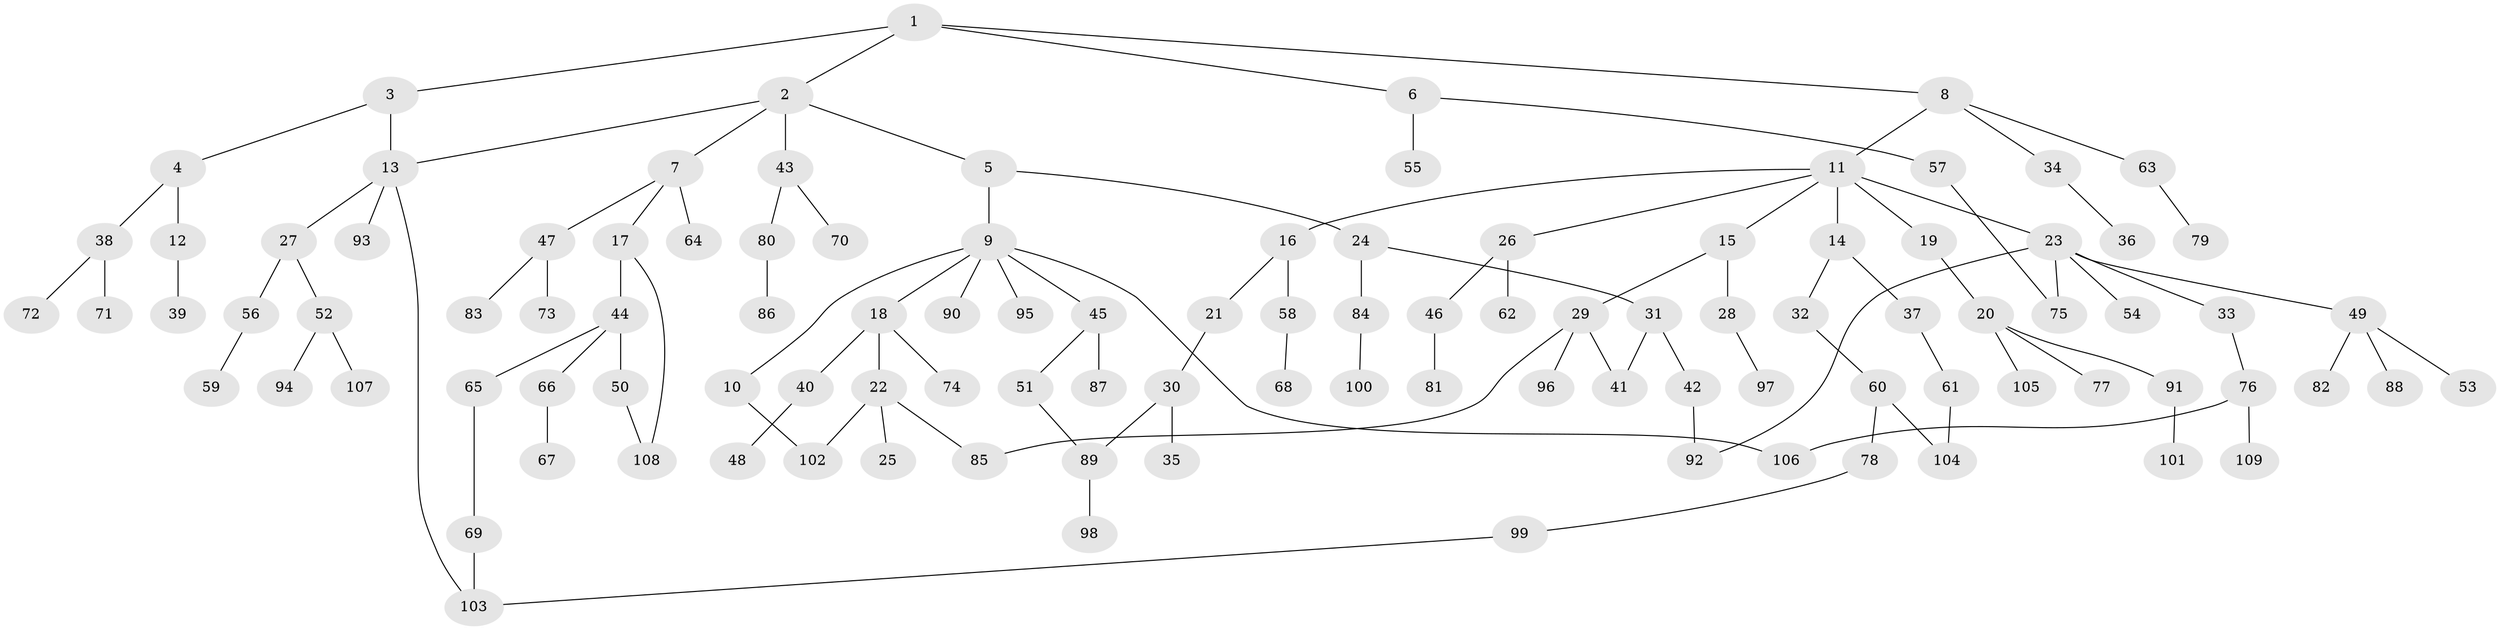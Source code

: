 // coarse degree distribution, {4: 0.05970149253731343, 5: 0.029850746268656716, 3: 0.23880597014925373, 2: 0.3582089552238806, 6: 0.014925373134328358, 7: 0.014925373134328358, 1: 0.2835820895522388}
// Generated by graph-tools (version 1.1) at 2025/48/03/04/25 22:48:42]
// undirected, 109 vertices, 120 edges
graph export_dot {
  node [color=gray90,style=filled];
  1;
  2;
  3;
  4;
  5;
  6;
  7;
  8;
  9;
  10;
  11;
  12;
  13;
  14;
  15;
  16;
  17;
  18;
  19;
  20;
  21;
  22;
  23;
  24;
  25;
  26;
  27;
  28;
  29;
  30;
  31;
  32;
  33;
  34;
  35;
  36;
  37;
  38;
  39;
  40;
  41;
  42;
  43;
  44;
  45;
  46;
  47;
  48;
  49;
  50;
  51;
  52;
  53;
  54;
  55;
  56;
  57;
  58;
  59;
  60;
  61;
  62;
  63;
  64;
  65;
  66;
  67;
  68;
  69;
  70;
  71;
  72;
  73;
  74;
  75;
  76;
  77;
  78;
  79;
  80;
  81;
  82;
  83;
  84;
  85;
  86;
  87;
  88;
  89;
  90;
  91;
  92;
  93;
  94;
  95;
  96;
  97;
  98;
  99;
  100;
  101;
  102;
  103;
  104;
  105;
  106;
  107;
  108;
  109;
  1 -- 2;
  1 -- 3;
  1 -- 6;
  1 -- 8;
  2 -- 5;
  2 -- 7;
  2 -- 43;
  2 -- 13;
  3 -- 4;
  3 -- 13;
  4 -- 12;
  4 -- 38;
  5 -- 9;
  5 -- 24;
  6 -- 55;
  6 -- 57;
  7 -- 17;
  7 -- 47;
  7 -- 64;
  8 -- 11;
  8 -- 34;
  8 -- 63;
  9 -- 10;
  9 -- 18;
  9 -- 45;
  9 -- 90;
  9 -- 95;
  9 -- 106;
  10 -- 102;
  11 -- 14;
  11 -- 15;
  11 -- 16;
  11 -- 19;
  11 -- 23;
  11 -- 26;
  12 -- 39;
  13 -- 27;
  13 -- 93;
  13 -- 103;
  14 -- 32;
  14 -- 37;
  15 -- 28;
  15 -- 29;
  16 -- 21;
  16 -- 58;
  17 -- 44;
  17 -- 108;
  18 -- 22;
  18 -- 40;
  18 -- 74;
  19 -- 20;
  20 -- 77;
  20 -- 91;
  20 -- 105;
  21 -- 30;
  22 -- 25;
  22 -- 85;
  22 -- 102;
  23 -- 33;
  23 -- 49;
  23 -- 54;
  23 -- 75;
  23 -- 92;
  24 -- 31;
  24 -- 84;
  26 -- 46;
  26 -- 62;
  27 -- 52;
  27 -- 56;
  28 -- 97;
  29 -- 85;
  29 -- 96;
  29 -- 41;
  30 -- 35;
  30 -- 89;
  31 -- 41;
  31 -- 42;
  32 -- 60;
  33 -- 76;
  34 -- 36;
  37 -- 61;
  38 -- 71;
  38 -- 72;
  40 -- 48;
  42 -- 92;
  43 -- 70;
  43 -- 80;
  44 -- 50;
  44 -- 65;
  44 -- 66;
  45 -- 51;
  45 -- 87;
  46 -- 81;
  47 -- 73;
  47 -- 83;
  49 -- 53;
  49 -- 82;
  49 -- 88;
  50 -- 108;
  51 -- 89;
  52 -- 94;
  52 -- 107;
  56 -- 59;
  57 -- 75;
  58 -- 68;
  60 -- 78;
  60 -- 104;
  61 -- 104;
  63 -- 79;
  65 -- 69;
  66 -- 67;
  69 -- 103;
  76 -- 109;
  76 -- 106;
  78 -- 99;
  80 -- 86;
  84 -- 100;
  89 -- 98;
  91 -- 101;
  99 -- 103;
}
